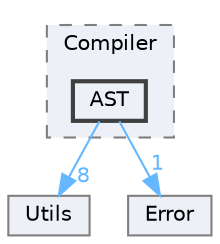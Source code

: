 digraph "/Users/fola/Documents/ArkScript/Ark/include/Ark/Compiler/AST"
{
 // INTERACTIVE_SVG=YES
 // LATEX_PDF_SIZE
  bgcolor="transparent";
  edge [fontname=Helvetica,fontsize=10,labelfontname=Helvetica,labelfontsize=10];
  node [fontname=Helvetica,fontsize=10,shape=box,height=0.2,width=0.4];
  compound=true
  subgraph clusterdir_e4f19535f57335fb80a0267cec25bf70 {
    graph [ bgcolor="#edf0f7", pencolor="grey50", label="Compiler", fontname=Helvetica,fontsize=10 style="filled,dashed", URL="dir_e4f19535f57335fb80a0267cec25bf70.html",tooltip=""]
  dir_100d7a05404dd55ce1a106aad5a3b28c [label="AST", fillcolor="#edf0f7", color="grey25", style="filled,bold", URL="dir_100d7a05404dd55ce1a106aad5a3b28c.html",tooltip=""];
  }
  dir_33906bab6f1f9d0f271eb499b90a96b5 [label="Utils", fillcolor="#edf0f7", color="grey50", style="filled", URL="dir_33906bab6f1f9d0f271eb499b90a96b5.html",tooltip=""];
  dir_d05504aa0714508559a2ff50247d1ab2 [label="Error", fillcolor="#edf0f7", color="grey50", style="filled", URL="dir_d05504aa0714508559a2ff50247d1ab2.html",tooltip=""];
  dir_100d7a05404dd55ce1a106aad5a3b28c->dir_33906bab6f1f9d0f271eb499b90a96b5 [headlabel="8", labeldistance=1.5 headhref="dir_000004_000030.html" href="dir_000004_000030.html" color="steelblue1" fontcolor="steelblue1"];
  dir_100d7a05404dd55ce1a106aad5a3b28c->dir_d05504aa0714508559a2ff50247d1ab2 [headlabel="1", labeldistance=1.5 headhref="dir_000004_000010.html" href="dir_000004_000010.html" color="steelblue1" fontcolor="steelblue1"];
}
